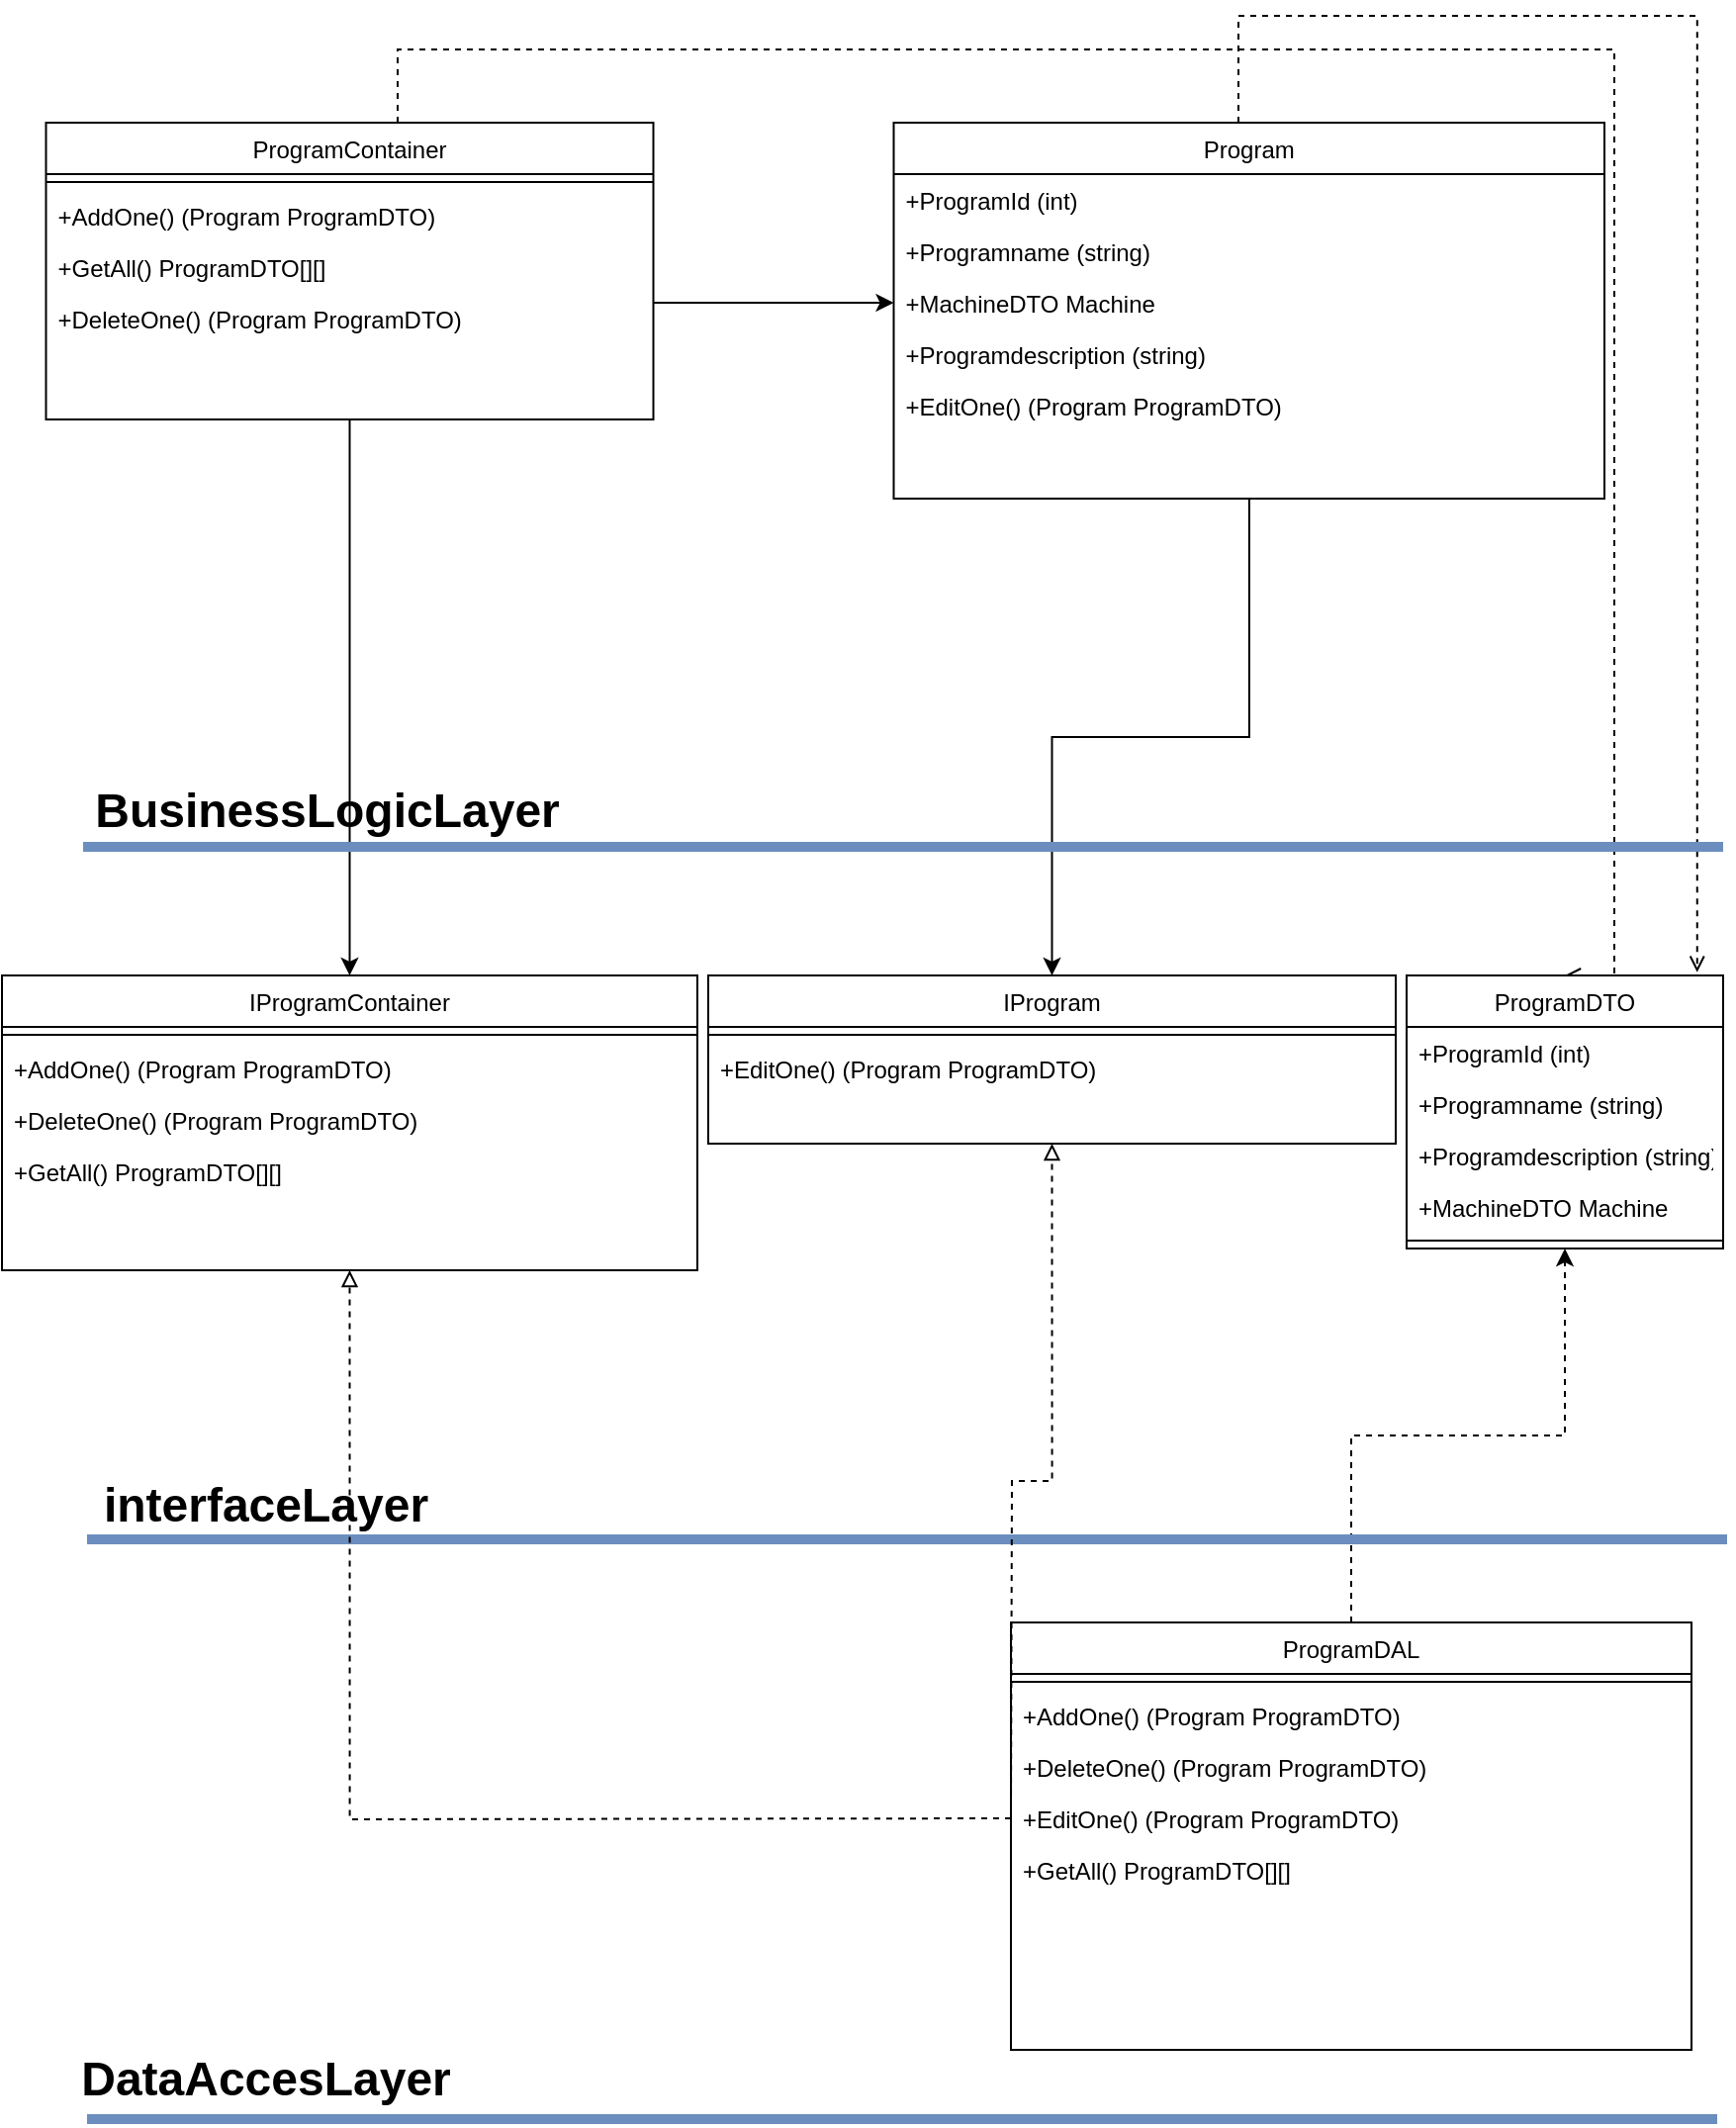 <mxfile version="17.4.6" type="device"><diagram id="34aJl91l7kfDJmVUxerd" name="Page-1"><mxGraphModel dx="3730" dy="2207" grid="0" gridSize="10" guides="1" tooltips="1" connect="1" arrows="1" fold="1" page="1" pageScale="1" pageWidth="827" pageHeight="1169" math="0" shadow="0"><root><mxCell id="0"/><mxCell id="1" parent="0"/><mxCell id="CcmiOcPzYU_ePs8oGunB-1" style="edgeStyle=orthogonalEdgeStyle;rounded=0;orthogonalLoop=1;jettySize=auto;html=1;" edge="1" parent="1" source="CcmiOcPzYU_ePs8oGunB-3" target="CcmiOcPzYU_ePs8oGunB-42"><mxGeometry relative="1" as="geometry"/></mxCell><mxCell id="CcmiOcPzYU_ePs8oGunB-2" style="edgeStyle=orthogonalEdgeStyle;rounded=0;orthogonalLoop=1;jettySize=auto;html=1;entryX=0.918;entryY=-0.012;entryDx=0;entryDy=0;entryPerimeter=0;dashed=1;endArrow=open;endFill=0;" edge="1" parent="1" source="CcmiOcPzYU_ePs8oGunB-3" target="CcmiOcPzYU_ePs8oGunB-19"><mxGeometry relative="1" as="geometry"><Array as="points"><mxPoint x="-245" y="-374"/><mxPoint x="-13" y="-374"/></Array></mxGeometry></mxCell><mxCell id="CcmiOcPzYU_ePs8oGunB-3" value="Program" style="swimlane;fontStyle=0;align=center;verticalAlign=top;childLayout=stackLayout;horizontal=1;startSize=26;horizontalStack=0;resizeParent=1;resizeLast=0;collapsible=1;marginBottom=0;rounded=0;shadow=0;strokeWidth=1;" vertex="1" parent="1"><mxGeometry x="-419.25" y="-320" width="359.25" height="190" as="geometry"><mxRectangle x="130" y="380" width="160" height="26" as="alternateBounds"/></mxGeometry></mxCell><mxCell id="CcmiOcPzYU_ePs8oGunB-62" value="+ProgramId (int)" style="text;align=left;verticalAlign=top;spacingLeft=4;spacingRight=4;overflow=hidden;rotatable=0;points=[[0,0.5],[1,0.5]];portConstraint=eastwest;rounded=0;shadow=0;html=0;" vertex="1" parent="CcmiOcPzYU_ePs8oGunB-3"><mxGeometry y="26" width="359.25" height="26" as="geometry"/></mxCell><mxCell id="CcmiOcPzYU_ePs8oGunB-63" value="+Programname (string)" style="text;align=left;verticalAlign=top;spacingLeft=4;spacingRight=4;overflow=hidden;rotatable=0;points=[[0,0.5],[1,0.5]];portConstraint=eastwest;rounded=0;shadow=0;html=0;" vertex="1" parent="CcmiOcPzYU_ePs8oGunB-3"><mxGeometry y="52" width="359.25" height="26" as="geometry"/></mxCell><mxCell id="CcmiOcPzYU_ePs8oGunB-65" value="+MachineDTO Machine" style="text;align=left;verticalAlign=top;spacingLeft=4;spacingRight=4;overflow=hidden;rotatable=0;points=[[0,0.5],[1,0.5]];portConstraint=eastwest;rounded=0;shadow=0;html=0;" vertex="1" parent="CcmiOcPzYU_ePs8oGunB-3"><mxGeometry y="78" width="359.25" height="26" as="geometry"/></mxCell><mxCell id="CcmiOcPzYU_ePs8oGunB-64" value="+Programdescription (string)" style="text;align=left;verticalAlign=top;spacingLeft=4;spacingRight=4;overflow=hidden;rotatable=0;points=[[0,0.5],[1,0.5]];portConstraint=eastwest;rounded=0;shadow=0;html=0;" vertex="1" parent="CcmiOcPzYU_ePs8oGunB-3"><mxGeometry y="104" width="359.25" height="26" as="geometry"/></mxCell><mxCell id="CcmiOcPzYU_ePs8oGunB-71" value="+EditOne() (Program ProgramDTO)" style="text;align=left;verticalAlign=top;spacingLeft=4;spacingRight=4;overflow=hidden;rotatable=0;points=[[0,0.5],[1,0.5]];portConstraint=eastwest;rounded=0;shadow=0;html=0;" vertex="1" parent="CcmiOcPzYU_ePs8oGunB-3"><mxGeometry y="130" width="359.25" height="26" as="geometry"/></mxCell><mxCell id="CcmiOcPzYU_ePs8oGunB-11" style="edgeStyle=orthogonalEdgeStyle;rounded=0;orthogonalLoop=1;jettySize=auto;html=1;entryX=0.5;entryY=0;entryDx=0;entryDy=0;" edge="1" parent="1" source="CcmiOcPzYU_ePs8oGunB-13" target="CcmiOcPzYU_ePs8oGunB-45"><mxGeometry relative="1" as="geometry"/></mxCell><mxCell id="CcmiOcPzYU_ePs8oGunB-12" style="edgeStyle=orthogonalEdgeStyle;rounded=0;orthogonalLoop=1;jettySize=auto;html=1;entryX=0.5;entryY=0;entryDx=0;entryDy=0;dashed=1;endArrow=open;endFill=0;" edge="1" parent="1" source="CcmiOcPzYU_ePs8oGunB-13" target="CcmiOcPzYU_ePs8oGunB-19"><mxGeometry relative="1" as="geometry"><Array as="points"><mxPoint x="-670" y="-357"/><mxPoint x="-55" y="-357"/><mxPoint x="-55" y="111"/></Array></mxGeometry></mxCell><mxCell id="CcmiOcPzYU_ePs8oGunB-13" value="ProgramContainer" style="swimlane;fontStyle=0;align=center;verticalAlign=top;childLayout=stackLayout;horizontal=1;startSize=26;horizontalStack=0;resizeParent=1;resizeLast=0;collapsible=1;marginBottom=0;rounded=0;shadow=0;strokeWidth=1;" vertex="1" parent="1"><mxGeometry x="-847.75" y="-320" width="307" height="150" as="geometry"><mxRectangle x="130" y="380" width="160" height="26" as="alternateBounds"/></mxGeometry></mxCell><mxCell id="CcmiOcPzYU_ePs8oGunB-14" value="" style="line;html=1;strokeWidth=1;align=left;verticalAlign=middle;spacingTop=-1;spacingLeft=3;spacingRight=3;rotatable=0;labelPosition=right;points=[];portConstraint=eastwest;" vertex="1" parent="CcmiOcPzYU_ePs8oGunB-13"><mxGeometry y="26" width="307" height="8" as="geometry"/></mxCell><mxCell id="CcmiOcPzYU_ePs8oGunB-61" value="+AddOne() (Program ProgramDTO)" style="text;align=left;verticalAlign=top;spacingLeft=4;spacingRight=4;overflow=hidden;rotatable=0;points=[[0,0.5],[1,0.5]];portConstraint=eastwest;rounded=0;shadow=0;html=0;" vertex="1" parent="CcmiOcPzYU_ePs8oGunB-13"><mxGeometry y="34" width="307" height="26" as="geometry"/></mxCell><mxCell id="CcmiOcPzYU_ePs8oGunB-60" value="+GetAll() ProgramDTO[][]" style="text;align=left;verticalAlign=top;spacingLeft=4;spacingRight=4;overflow=hidden;rotatable=0;points=[[0,0.5],[1,0.5]];portConstraint=eastwest;rounded=0;shadow=0;html=0;" vertex="1" parent="CcmiOcPzYU_ePs8oGunB-13"><mxGeometry y="60" width="307" height="26" as="geometry"/></mxCell><mxCell id="CcmiOcPzYU_ePs8oGunB-70" value="+DeleteOne() (Program ProgramDTO)" style="text;align=left;verticalAlign=top;spacingLeft=4;spacingRight=4;overflow=hidden;rotatable=0;points=[[0,0.5],[1,0.5]];portConstraint=eastwest;rounded=0;shadow=0;html=0;" vertex="1" parent="CcmiOcPzYU_ePs8oGunB-13"><mxGeometry y="86" width="307" height="26" as="geometry"/></mxCell><mxCell id="CcmiOcPzYU_ePs8oGunB-19" value="ProgramDTO" style="swimlane;fontStyle=0;align=center;verticalAlign=top;childLayout=stackLayout;horizontal=1;startSize=26;horizontalStack=0;resizeParent=1;resizeLast=0;collapsible=1;marginBottom=0;rounded=0;shadow=0;strokeWidth=1;" vertex="1" parent="1"><mxGeometry x="-160" y="111" width="160" height="138" as="geometry"><mxRectangle x="130" y="380" width="160" height="26" as="alternateBounds"/></mxGeometry></mxCell><mxCell id="CcmiOcPzYU_ePs8oGunB-54" value="+ProgramId (int)" style="text;align=left;verticalAlign=top;spacingLeft=4;spacingRight=4;overflow=hidden;rotatable=0;points=[[0,0.5],[1,0.5]];portConstraint=eastwest;rounded=0;shadow=0;html=0;" vertex="1" parent="CcmiOcPzYU_ePs8oGunB-19"><mxGeometry y="26" width="160" height="26" as="geometry"/></mxCell><mxCell id="CcmiOcPzYU_ePs8oGunB-55" value="+Programname (string)" style="text;align=left;verticalAlign=top;spacingLeft=4;spacingRight=4;overflow=hidden;rotatable=0;points=[[0,0.5],[1,0.5]];portConstraint=eastwest;rounded=0;shadow=0;html=0;" vertex="1" parent="CcmiOcPzYU_ePs8oGunB-19"><mxGeometry y="52" width="160" height="26" as="geometry"/></mxCell><mxCell id="CcmiOcPzYU_ePs8oGunB-56" value="+Programdescription (string)" style="text;align=left;verticalAlign=top;spacingLeft=4;spacingRight=4;overflow=hidden;rotatable=0;points=[[0,0.5],[1,0.5]];portConstraint=eastwest;rounded=0;shadow=0;html=0;" vertex="1" parent="CcmiOcPzYU_ePs8oGunB-19"><mxGeometry y="78" width="160" height="26" as="geometry"/></mxCell><mxCell id="CcmiOcPzYU_ePs8oGunB-57" value="+MachineDTO Machine" style="text;align=left;verticalAlign=top;spacingLeft=4;spacingRight=4;overflow=hidden;rotatable=0;points=[[0,0.5],[1,0.5]];portConstraint=eastwest;rounded=0;shadow=0;html=0;" vertex="1" parent="CcmiOcPzYU_ePs8oGunB-19"><mxGeometry y="104" width="160" height="26" as="geometry"/></mxCell><mxCell id="CcmiOcPzYU_ePs8oGunB-26" value="" style="line;html=1;strokeWidth=1;align=left;verticalAlign=middle;spacingTop=-1;spacingLeft=3;spacingRight=3;rotatable=0;labelPosition=right;points=[];portConstraint=eastwest;" vertex="1" parent="CcmiOcPzYU_ePs8oGunB-19"><mxGeometry y="130" width="160" height="8" as="geometry"/></mxCell><mxCell id="CcmiOcPzYU_ePs8oGunB-27" style="edgeStyle=orthogonalEdgeStyle;rounded=0;orthogonalLoop=1;jettySize=auto;html=1;entryX=0.5;entryY=1;entryDx=0;entryDy=0;dashed=1;" edge="1" parent="1" source="CcmiOcPzYU_ePs8oGunB-28" target="CcmiOcPzYU_ePs8oGunB-19"><mxGeometry relative="1" as="geometry"/></mxCell><mxCell id="CcmiOcPzYU_ePs8oGunB-28" value="ProgramDAL" style="swimlane;fontStyle=0;align=center;verticalAlign=top;childLayout=stackLayout;horizontal=1;startSize=26;horizontalStack=0;resizeParent=1;resizeLast=0;collapsible=1;marginBottom=0;rounded=0;shadow=0;strokeWidth=1;" vertex="1" parent="1"><mxGeometry x="-360" y="438" width="344" height="216" as="geometry"><mxRectangle x="130" y="380" width="160" height="26" as="alternateBounds"/></mxGeometry></mxCell><mxCell id="CcmiOcPzYU_ePs8oGunB-29" value="" style="line;html=1;strokeWidth=1;align=left;verticalAlign=middle;spacingTop=-1;spacingLeft=3;spacingRight=3;rotatable=0;labelPosition=right;points=[];portConstraint=eastwest;" vertex="1" parent="CcmiOcPzYU_ePs8oGunB-28"><mxGeometry y="26" width="344" height="8" as="geometry"/></mxCell><mxCell id="CcmiOcPzYU_ePs8oGunB-30" value="+AddOne() (Program ProgramDTO)" style="text;align=left;verticalAlign=top;spacingLeft=4;spacingRight=4;overflow=hidden;rotatable=0;points=[[0,0.5],[1,0.5]];portConstraint=eastwest;rounded=0;shadow=0;html=0;" vertex="1" parent="CcmiOcPzYU_ePs8oGunB-28"><mxGeometry y="34" width="344" height="26" as="geometry"/></mxCell><mxCell id="CcmiOcPzYU_ePs8oGunB-68" value="+DeleteOne() (Program ProgramDTO)" style="text;align=left;verticalAlign=top;spacingLeft=4;spacingRight=4;overflow=hidden;rotatable=0;points=[[0,0.5],[1,0.5]];portConstraint=eastwest;rounded=0;shadow=0;html=0;" vertex="1" parent="CcmiOcPzYU_ePs8oGunB-28"><mxGeometry y="60" width="344" height="26" as="geometry"/></mxCell><mxCell id="CcmiOcPzYU_ePs8oGunB-69" value="+EditOne() (Program ProgramDTO)" style="text;align=left;verticalAlign=top;spacingLeft=4;spacingRight=4;overflow=hidden;rotatable=0;points=[[0,0.5],[1,0.5]];portConstraint=eastwest;rounded=0;shadow=0;html=0;" vertex="1" parent="CcmiOcPzYU_ePs8oGunB-28"><mxGeometry y="86" width="344" height="26" as="geometry"/></mxCell><mxCell id="CcmiOcPzYU_ePs8oGunB-34" value="+GetAll() ProgramDTO[][]" style="text;align=left;verticalAlign=top;spacingLeft=4;spacingRight=4;overflow=hidden;rotatable=0;points=[[0,0.5],[1,0.5]];portConstraint=eastwest;rounded=0;shadow=0;html=0;" vertex="1" parent="CcmiOcPzYU_ePs8oGunB-28"><mxGeometry y="112" width="344" height="26" as="geometry"/></mxCell><mxCell id="CcmiOcPzYU_ePs8oGunB-36" value="" style="endArrow=none;html=1;rounded=0;fillColor=#dae8fc;strokeColor=#6c8ebf;strokeWidth=5;" edge="1" parent="1"><mxGeometry width="50" height="50" relative="1" as="geometry"><mxPoint x="-829" y="46" as="sourcePoint"/><mxPoint y="46" as="targetPoint"/></mxGeometry></mxCell><mxCell id="CcmiOcPzYU_ePs8oGunB-37" value="" style="endArrow=none;html=1;rounded=0;fillColor=#dae8fc;strokeColor=#6c8ebf;strokeWidth=5;" edge="1" parent="1"><mxGeometry width="50" height="50" relative="1" as="geometry"><mxPoint x="-827.0" y="396" as="sourcePoint"/><mxPoint x="2" y="396" as="targetPoint"/></mxGeometry></mxCell><mxCell id="CcmiOcPzYU_ePs8oGunB-38" value="&lt;b&gt;&lt;font style=&quot;font-size: 24px&quot;&gt;interfaceLayer&lt;/font&gt;&lt;/b&gt;" style="text;html=1;strokeColor=none;fillColor=none;align=center;verticalAlign=middle;whiteSpace=wrap;rounded=0;" vertex="1" parent="1"><mxGeometry x="-829" y="364" width="185" height="30" as="geometry"/></mxCell><mxCell id="CcmiOcPzYU_ePs8oGunB-39" value="&lt;b&gt;&lt;font style=&quot;font-size: 24px&quot;&gt;DataAccesLayer&lt;/font&gt;&lt;/b&gt;" style="text;html=1;strokeColor=none;fillColor=none;align=center;verticalAlign=middle;whiteSpace=wrap;rounded=0;" vertex="1" parent="1"><mxGeometry x="-829" y="654" width="185" height="30" as="geometry"/></mxCell><mxCell id="CcmiOcPzYU_ePs8oGunB-40" value="" style="endArrow=none;html=1;rounded=0;fontSize=24;fillColor=#dae8fc;strokeColor=#6c8ebf;strokeWidth=5;" edge="1" parent="1"><mxGeometry width="50" height="50" relative="1" as="geometry"><mxPoint x="-827.0" y="689" as="sourcePoint"/><mxPoint x="-3" y="689" as="targetPoint"/></mxGeometry></mxCell><mxCell id="CcmiOcPzYU_ePs8oGunB-41" value="&lt;b&gt;&lt;font style=&quot;font-size: 24px&quot;&gt;BusinessLogicLayer&lt;/font&gt;&lt;/b&gt;" style="text;html=1;strokeColor=none;fillColor=none;align=center;verticalAlign=middle;whiteSpace=wrap;rounded=0;" vertex="1" parent="1"><mxGeometry x="-798" y="13" width="185" height="30" as="geometry"/></mxCell><mxCell id="CcmiOcPzYU_ePs8oGunB-42" value="IProgram" style="swimlane;fontStyle=0;align=center;verticalAlign=top;childLayout=stackLayout;horizontal=1;startSize=26;horizontalStack=0;resizeParent=1;resizeLast=0;collapsible=1;marginBottom=0;rounded=0;shadow=0;strokeWidth=1;" vertex="1" parent="1"><mxGeometry x="-513" y="111" width="347.5" height="85" as="geometry"><mxRectangle x="130" y="380" width="160" height="26" as="alternateBounds"/></mxGeometry></mxCell><mxCell id="CcmiOcPzYU_ePs8oGunB-43" value="" style="line;html=1;strokeWidth=1;align=left;verticalAlign=middle;spacingTop=-1;spacingLeft=3;spacingRight=3;rotatable=0;labelPosition=right;points=[];portConstraint=eastwest;" vertex="1" parent="CcmiOcPzYU_ePs8oGunB-42"><mxGeometry y="26" width="347.5" height="8" as="geometry"/></mxCell><mxCell id="CcmiOcPzYU_ePs8oGunB-67" value="+EditOne() (Program ProgramDTO)" style="text;align=left;verticalAlign=top;spacingLeft=4;spacingRight=4;overflow=hidden;rotatable=0;points=[[0,0.5],[1,0.5]];portConstraint=eastwest;rounded=0;shadow=0;html=0;" vertex="1" parent="CcmiOcPzYU_ePs8oGunB-42"><mxGeometry y="34" width="347.5" height="26" as="geometry"/></mxCell><mxCell id="CcmiOcPzYU_ePs8oGunB-45" value="IProgramContainer" style="swimlane;fontStyle=0;align=center;verticalAlign=top;childLayout=stackLayout;horizontal=1;startSize=26;horizontalStack=0;resizeParent=1;resizeLast=0;collapsible=1;marginBottom=0;rounded=0;shadow=0;strokeWidth=1;" vertex="1" parent="1"><mxGeometry x="-870" y="111" width="351.5" height="149" as="geometry"><mxRectangle x="130" y="380" width="160" height="26" as="alternateBounds"/></mxGeometry></mxCell><mxCell id="CcmiOcPzYU_ePs8oGunB-46" value="" style="line;html=1;strokeWidth=1;align=left;verticalAlign=middle;spacingTop=-1;spacingLeft=3;spacingRight=3;rotatable=0;labelPosition=right;points=[];portConstraint=eastwest;" vertex="1" parent="CcmiOcPzYU_ePs8oGunB-45"><mxGeometry y="26" width="351.5" height="8" as="geometry"/></mxCell><mxCell id="CcmiOcPzYU_ePs8oGunB-58" value="+AddOne() (Program ProgramDTO)" style="text;align=left;verticalAlign=top;spacingLeft=4;spacingRight=4;overflow=hidden;rotatable=0;points=[[0,0.5],[1,0.5]];portConstraint=eastwest;rounded=0;shadow=0;html=0;" vertex="1" parent="CcmiOcPzYU_ePs8oGunB-45"><mxGeometry y="34" width="351.5" height="26" as="geometry"/></mxCell><mxCell id="CcmiOcPzYU_ePs8oGunB-66" value="+DeleteOne() (Program ProgramDTO)" style="text;align=left;verticalAlign=top;spacingLeft=4;spacingRight=4;overflow=hidden;rotatable=0;points=[[0,0.5],[1,0.5]];portConstraint=eastwest;rounded=0;shadow=0;html=0;" vertex="1" parent="CcmiOcPzYU_ePs8oGunB-45"><mxGeometry y="60" width="351.5" height="26" as="geometry"/></mxCell><mxCell id="CcmiOcPzYU_ePs8oGunB-59" value="+GetAll() ProgramDTO[][]" style="text;align=left;verticalAlign=top;spacingLeft=4;spacingRight=4;overflow=hidden;rotatable=0;points=[[0,0.5],[1,0.5]];portConstraint=eastwest;rounded=0;shadow=0;html=0;" vertex="1" parent="CcmiOcPzYU_ePs8oGunB-45"><mxGeometry y="86" width="351.5" height="26" as="geometry"/></mxCell><mxCell id="CcmiOcPzYU_ePs8oGunB-51" style="edgeStyle=orthogonalEdgeStyle;rounded=0;orthogonalLoop=1;jettySize=auto;html=1;entryX=0.5;entryY=1;entryDx=0;entryDy=0;dashed=1;endArrow=block;endFill=0;" edge="1" parent="1" target="CcmiOcPzYU_ePs8oGunB-42"><mxGeometry relative="1" as="geometry"><mxPoint x="-360" y="537" as="sourcePoint"/></mxGeometry></mxCell><mxCell id="CcmiOcPzYU_ePs8oGunB-52" style="edgeStyle=orthogonalEdgeStyle;rounded=0;orthogonalLoop=1;jettySize=auto;html=1;entryX=0.5;entryY=1;entryDx=0;entryDy=0;dashed=1;endArrow=block;endFill=0;" edge="1" parent="1" target="CcmiOcPzYU_ePs8oGunB-45"><mxGeometry relative="1" as="geometry"><mxPoint x="-360" y="537" as="sourcePoint"/></mxGeometry></mxCell><mxCell id="CcmiOcPzYU_ePs8oGunB-53" style="edgeStyle=orthogonalEdgeStyle;rounded=0;orthogonalLoop=1;jettySize=auto;html=1;entryX=0;entryY=0.5;entryDx=0;entryDy=0;" edge="1" parent="1"><mxGeometry relative="1" as="geometry"><Array as="points"><mxPoint x="-513" y="-229"/><mxPoint x="-513" y="-229"/></Array><mxPoint x="-540.75" y="-229" as="sourcePoint"/><mxPoint x="-419.25" y="-229" as="targetPoint"/></mxGeometry></mxCell></root></mxGraphModel></diagram></mxfile>